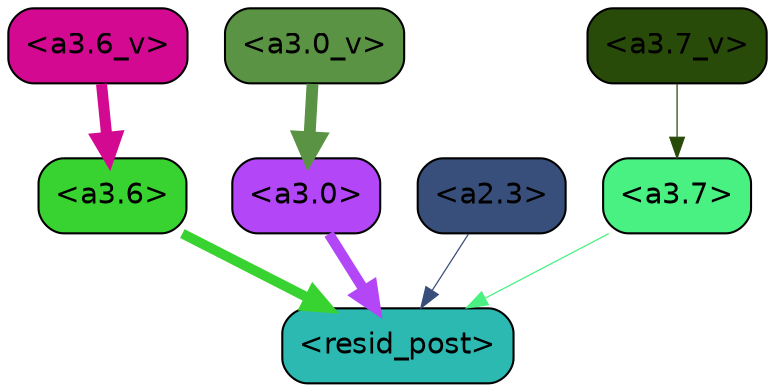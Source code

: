 strict digraph "" {
	graph [bgcolor=transparent,
		layout=dot,
		overlap=false,
		splines=true
	];
	"<a3.7>"	[color=black,
		fillcolor="#48f181",
		fontname=Helvetica,
		shape=box,
		style="filled, rounded"];
	"<resid_post>"	[color=black,
		fillcolor="#2bb9b2",
		fontname=Helvetica,
		shape=box,
		style="filled, rounded"];
	"<a3.7>" -> "<resid_post>"	[color="#48f181",
		penwidth=0.6];
	"<a3.6>"	[color=black,
		fillcolor="#39d331",
		fontname=Helvetica,
		shape=box,
		style="filled, rounded"];
	"<a3.6>" -> "<resid_post>"	[color="#39d331",
		penwidth=4.749041676521301];
	"<a3.0>"	[color=black,
		fillcolor="#b346f6",
		fontname=Helvetica,
		shape=box,
		style="filled, rounded"];
	"<a3.0>" -> "<resid_post>"	[color="#b346f6",
		penwidth=5.004215121269226];
	"<a2.3>"	[color=black,
		fillcolor="#394f7b",
		fontname=Helvetica,
		shape=box,
		style="filled, rounded"];
	"<a2.3>" -> "<resid_post>"	[color="#394f7b",
		penwidth=0.6];
	"<a3.7_v>"	[color=black,
		fillcolor="#294b0a",
		fontname=Helvetica,
		shape=box,
		style="filled, rounded"];
	"<a3.7_v>" -> "<a3.7>"	[color="#294b0a",
		penwidth=0.6];
	"<a3.6_v>"	[color=black,
		fillcolor="#d40992",
		fontname=Helvetica,
		shape=box,
		style="filled, rounded"];
	"<a3.6_v>" -> "<a3.6>"	[color="#d40992",
		penwidth=5.297133803367615];
	"<a3.0_v>"	[color=black,
		fillcolor="#5a9344",
		fontname=Helvetica,
		shape=box,
		style="filled, rounded"];
	"<a3.0_v>" -> "<a3.0>"	[color="#5a9344",
		penwidth=5.680712580680847];
}
